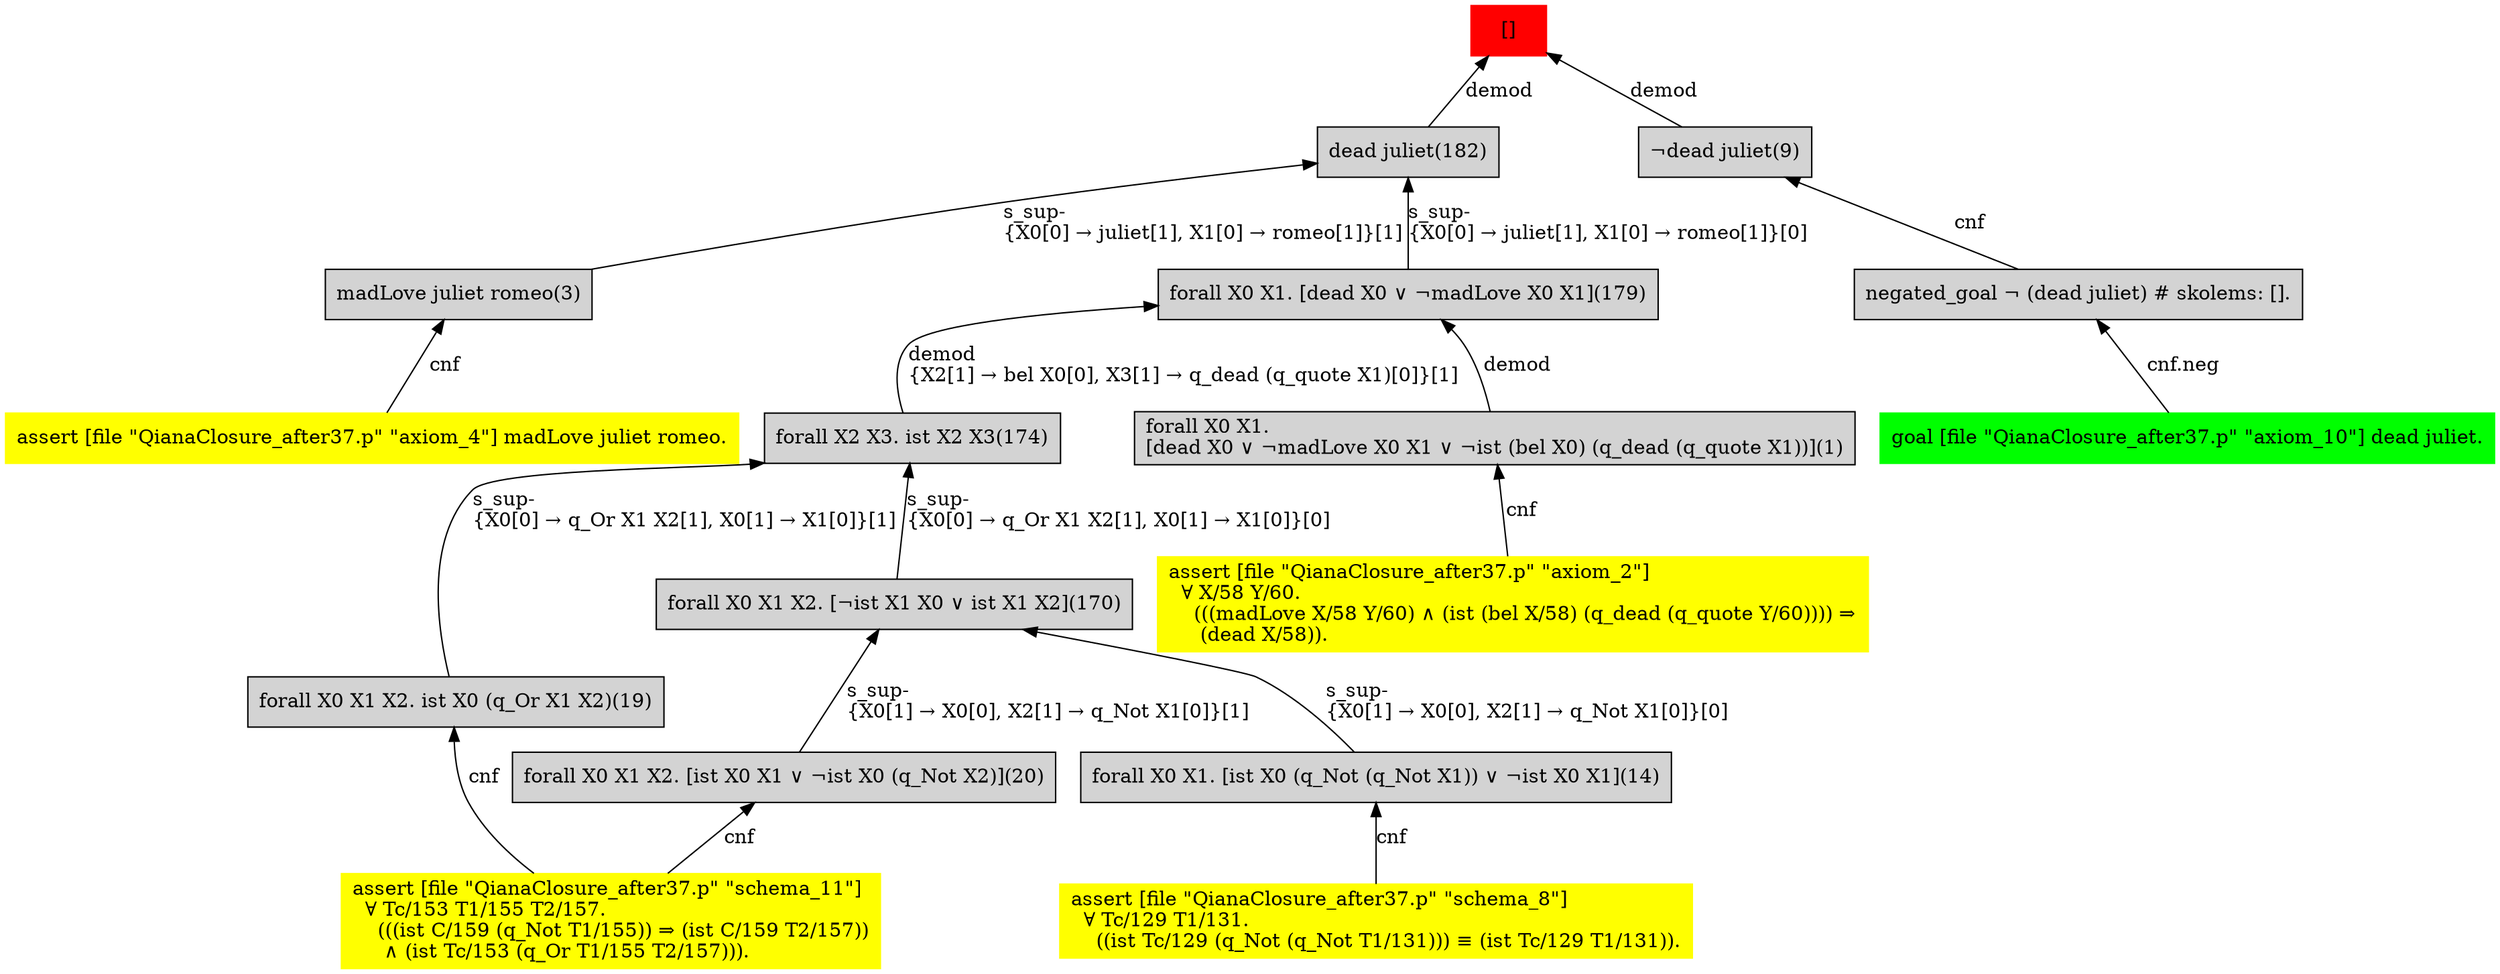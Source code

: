 digraph "unsat_graph" {
  vertex_0 [color=red, label="[]", shape=box, style=filled];
  vertex_0 -> vertex_1 [label="demod", dir="back"];
  vertex_1 [shape=box, label="dead juliet(182)\l", style=filled];
  vertex_1 -> vertex_2 [label="s_sup-\l\{X0[0] → juliet[1], X1[0] → romeo[1]\}[0]\l", dir="back"];
  vertex_2 [shape=box, label="forall X0 X1. [dead X0 ∨ ¬madLove X0 X1](179)\l", style=filled];
  vertex_2 -> vertex_3 [label="demod\l\{X2[1] → bel X0[0], X3[1] → q_dead (q_quote X1)[0]\}[1]\l", dir="back"];
  vertex_3 [shape=box, label="forall X2 X3. ist X2 X3(174)\l", style=filled];
  vertex_3 -> vertex_4 [label="s_sup-\l\{X0[0] → q_Or X1 X2[1], X0[1] → X1[0]\}[0]\l", dir="back"];
  vertex_4 [shape=box, label="forall X0 X1 X2. [¬ist X1 X0 ∨ ist X1 X2](170)\l", style=filled];
  vertex_4 -> vertex_5 [label="s_sup-\l\{X0[1] → X0[0], X2[1] → q_Not X1[0]\}[1]\l", dir="back"];
  vertex_5 [shape=box, label="forall X0 X1 X2. [ist X0 X1 ∨ ¬ist X0 (q_Not X2)](20)\l", style=filled];
  vertex_5 -> vertex_6 [label="cnf", dir="back"];
  vertex_6 [color=yellow, shape=box, label="assert [file \"QianaClosure_after37.p\" \"schema_11\"]\l  ∀ Tc/153 T1/155 T2/157.\l    (((ist C/159 (q_Not T1/155)) ⇒ (ist C/159 T2/157))\l     ∧ (ist Tc/153 (q_Or T1/155 T2/157))).\l", style=filled];
  vertex_4 -> vertex_7 [label="s_sup-\l\{X0[1] → X0[0], X2[1] → q_Not X1[0]\}[0]\l", dir="back"];
  vertex_7 [shape=box, label="forall X0 X1. [ist X0 (q_Not (q_Not X1)) ∨ ¬ist X0 X1](14)\l", style=filled];
  vertex_7 -> vertex_8 [label="cnf", dir="back"];
  vertex_8 [color=yellow, shape=box, label="assert [file \"QianaClosure_after37.p\" \"schema_8\"]\l  ∀ Tc/129 T1/131.\l    ((ist Tc/129 (q_Not (q_Not T1/131))) ≡ (ist Tc/129 T1/131)).\l", style=filled];
  vertex_3 -> vertex_9 [label="s_sup-\l\{X0[0] → q_Or X1 X2[1], X0[1] → X1[0]\}[1]\l", dir="back"];
  vertex_9 [shape=box, label="forall X0 X1 X2. ist X0 (q_Or X1 X2)(19)\l", style=filled];
  vertex_9 -> vertex_6 [label="cnf", dir="back"];
  vertex_2 -> vertex_10 [label="demod", dir="back"];
  vertex_10 [shape=box, label="forall X0 X1.\l[dead X0 ∨ ¬madLove X0 X1 ∨ ¬ist (bel X0) (q_dead (q_quote X1))](1)\l", style=filled];
  vertex_10 -> vertex_11 [label="cnf", dir="back"];
  vertex_11 [color=yellow, shape=box, label="assert [file \"QianaClosure_after37.p\" \"axiom_2\"]\l  ∀ X/58 Y/60.\l    (((madLove X/58 Y/60) ∧ (ist (bel X/58) (q_dead (q_quote Y/60)))) ⇒\l     (dead X/58)).\l", style=filled];
  vertex_1 -> vertex_12 [label="s_sup-\l\{X0[0] → juliet[1], X1[0] → romeo[1]\}[1]\l", dir="back"];
  vertex_12 [shape=box, label="madLove juliet romeo(3)\l", style=filled];
  vertex_12 -> vertex_13 [label="cnf", dir="back"];
  vertex_13 [color=yellow, shape=box, label="assert [file \"QianaClosure_after37.p\" \"axiom_4\"] madLove juliet romeo.\l", style=filled];
  vertex_0 -> vertex_14 [label="demod", dir="back"];
  vertex_14 [shape=box, label="¬dead juliet(9)\l", style=filled];
  vertex_14 -> vertex_15 [label="cnf", dir="back"];
  vertex_15 [shape=box, label="negated_goal ¬ (dead juliet) # skolems: [].\l", style=filled];
  vertex_15 -> vertex_16 [label="cnf.neg", dir="back"];
  vertex_16 [color=green, shape=box, label="goal [file \"QianaClosure_after37.p\" \"axiom_10\"] dead juliet.\l", style=filled];
  }


